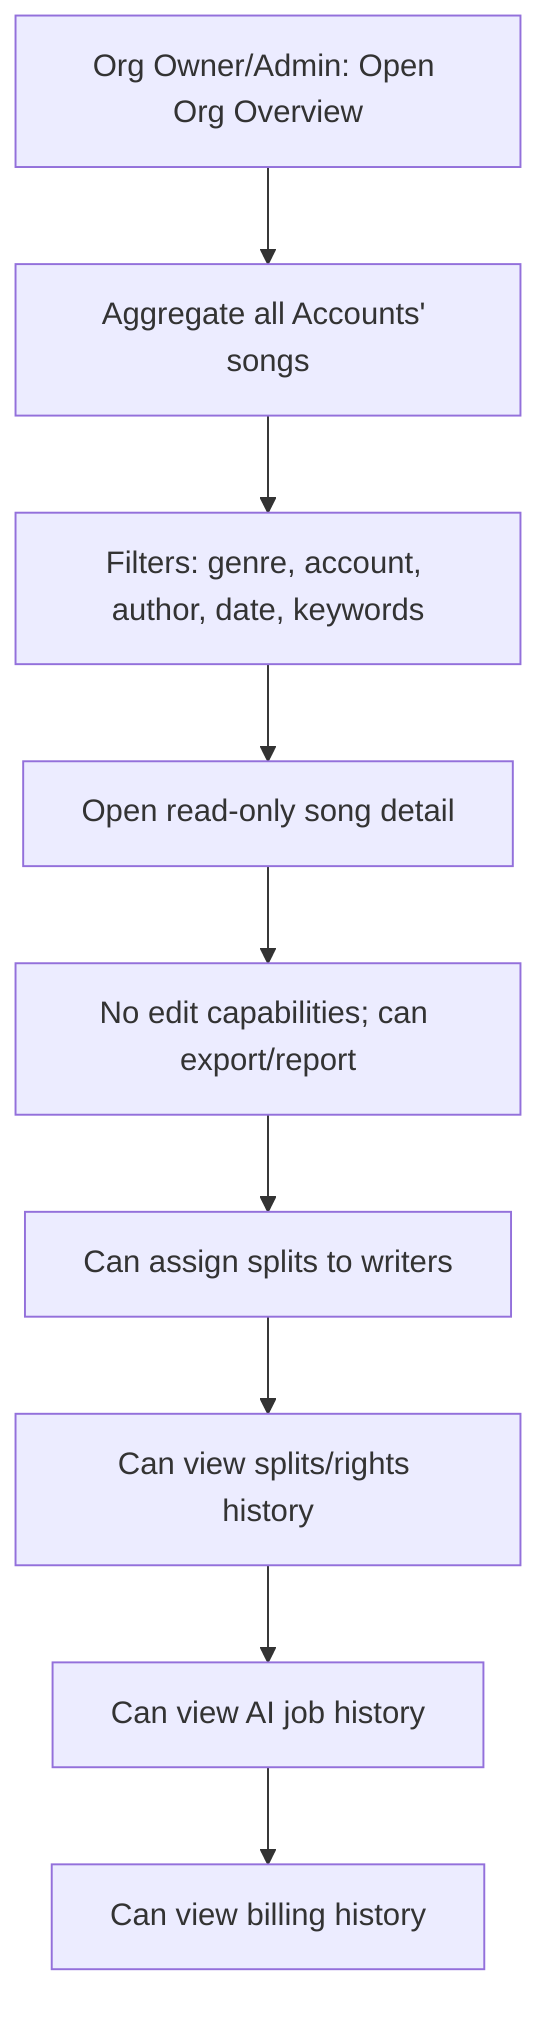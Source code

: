 flowchart TD
  A[Org Owner/Admin: Open Org Overview] --> B[Aggregate all Accounts' songs]
  B --> C[Filters: genre, account, author, date, keywords]
  C --> D[Open read-only song detail]
  D --> E[No edit capabilities; can export/report]
  E --> F[Can assign splits to writers]
  F --> G[Can view splits/rights history]
  G --> H[Can view AI job history]
  H --> I[Can view billing history]